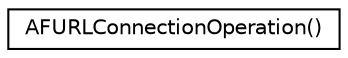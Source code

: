 digraph "Graphical Class Hierarchy"
{
  edge [fontname="Helvetica",fontsize="10",labelfontname="Helvetica",labelfontsize="10"];
  node [fontname="Helvetica",fontsize="10",shape=record];
  rankdir="LR";
  Node1 [label="AFURLConnectionOperation()",height=0.2,width=0.4,color="black", fillcolor="white", style="filled",URL="$category_a_f_u_r_l_connection_operation_07_08.html"];
}
